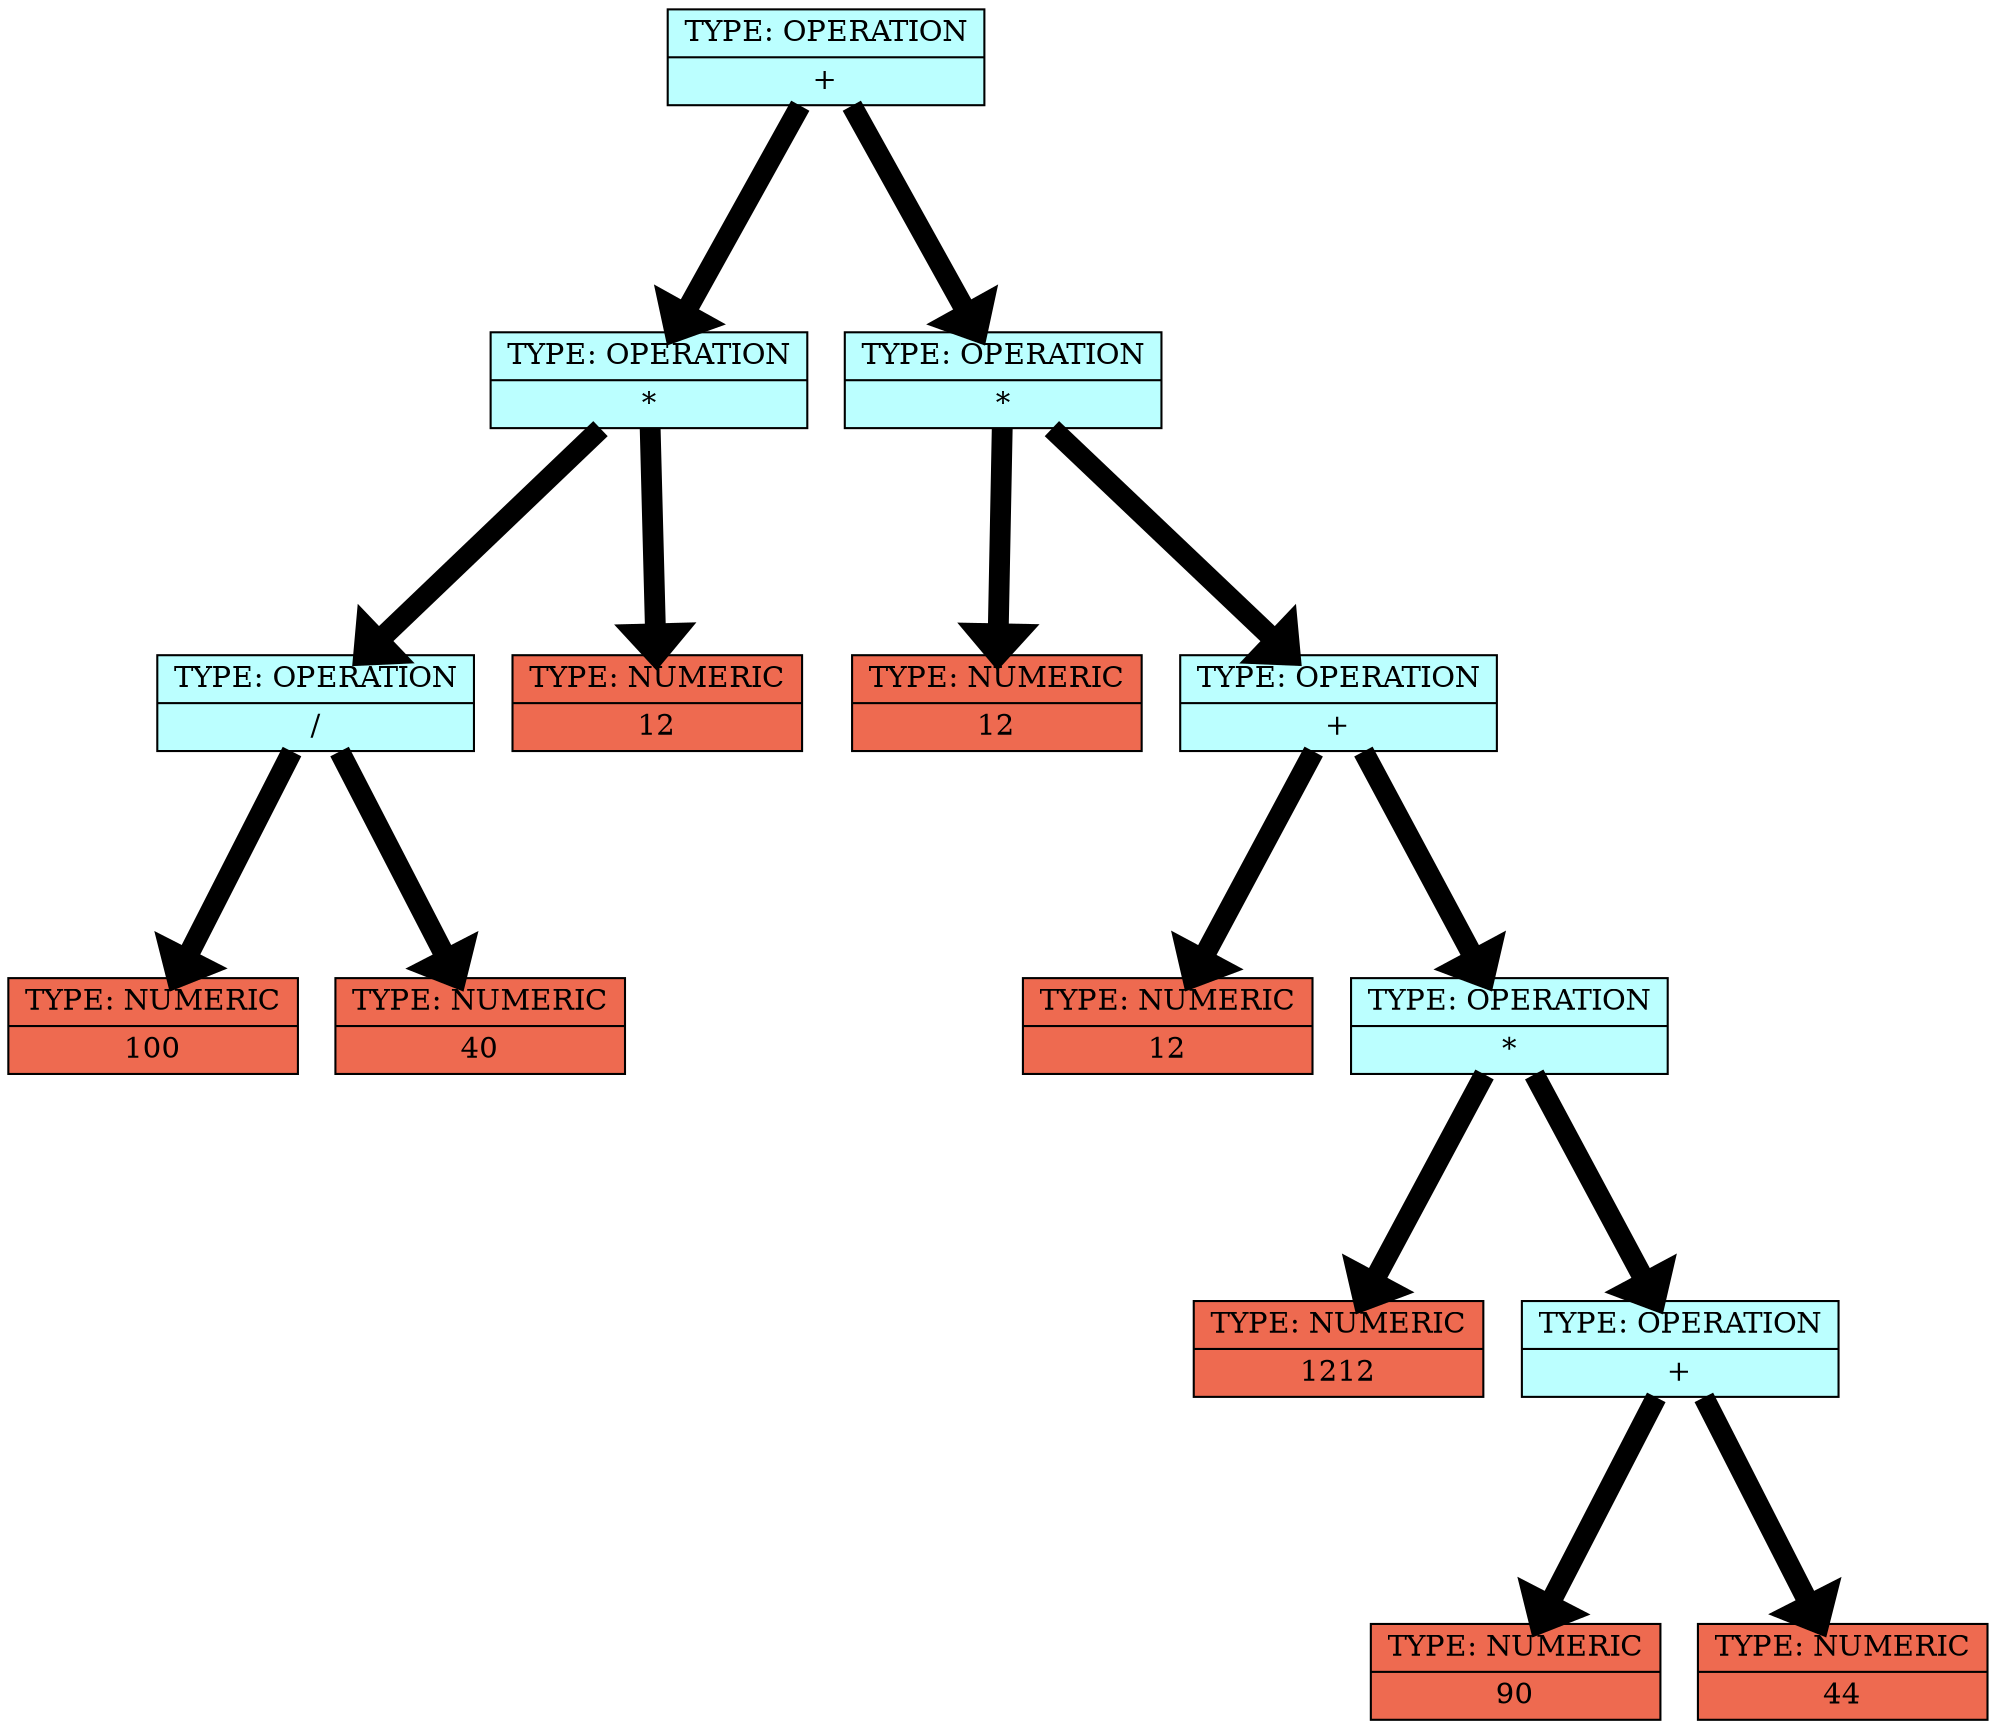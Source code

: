 digraph structs {    
rankdir = TB;        
graph [dpi = 200];   
ranksep = 1.5;       
edge[penwidth = 10]; 
cell0 [style = filled, color = black, shape=record, 
fillcolor = paleturquoise1, label = " { <ptr> TYPE: OPERATION | +} " ];                         
cell1 [style = filled, color = black, shape=record, 
fillcolor = paleturquoise1, label = " { <ptr> TYPE: OPERATION | *} " ];                         
cell2 [style = filled, color = black, shape=record, 
fillcolor = paleturquoise1, label = " { <ptr> TYPE: OPERATION | /} " ];                         
cell3 [style = filled, color = black, shape=record, 
fillcolor = coral2, label = " { <ptr> TYPE: NUMERIC | 100} " ];                         
cell4 [style = filled, color = black, shape=record, 
fillcolor = coral2, label = " { <ptr> TYPE: NUMERIC | 40} " ];                         
cell5 [style = filled, color = black, shape=record, 
fillcolor = coral2, label = " { <ptr> TYPE: NUMERIC | 12} " ];                         
cell6 [style = filled, color = black, shape=record, 
fillcolor = paleturquoise1, label = " { <ptr> TYPE: OPERATION | *} " ];                         
cell7 [style = filled, color = black, shape=record, 
fillcolor = coral2, label = " { <ptr> TYPE: NUMERIC | 12} " ];                         
cell8 [style = filled, color = black, shape=record, 
fillcolor = paleturquoise1, label = " { <ptr> TYPE: OPERATION | +} " ];                         
cell9 [style = filled, color = black, shape=record, 
fillcolor = coral2, label = " { <ptr> TYPE: NUMERIC | 12} " ];                         
cell10 [style = filled, color = black, shape=record, 
fillcolor = paleturquoise1, label = " { <ptr> TYPE: OPERATION | *} " ];                         
cell11 [style = filled, color = black, shape=record, 
fillcolor = coral2, label = " { <ptr> TYPE: NUMERIC | 1212} " ];                         
cell12 [style = filled, color = black, shape=record, 
fillcolor = paleturquoise1, label = " { <ptr> TYPE: OPERATION | +} " ];                         
cell13 [style = filled, color = black, shape=record, 
fillcolor = coral2, label = " { <ptr> TYPE: NUMERIC | 90} " ];                         
cell14 [style = filled, color = black, shape=record, 
fillcolor = coral2, label = " { <ptr> TYPE: NUMERIC | 44} " ];                         
cell0 -> cell1;
cell1 -> cell2;
cell2 -> cell3;
cell2 -> cell4;
cell1 -> cell5;
cell0 -> cell6;
cell6 -> cell7;
cell6 -> cell8;
cell8 -> cell9;
cell8 -> cell10;
cell10 -> cell11;
cell10 -> cell12;
cell12 -> cell13;
cell12 -> cell14;
}

